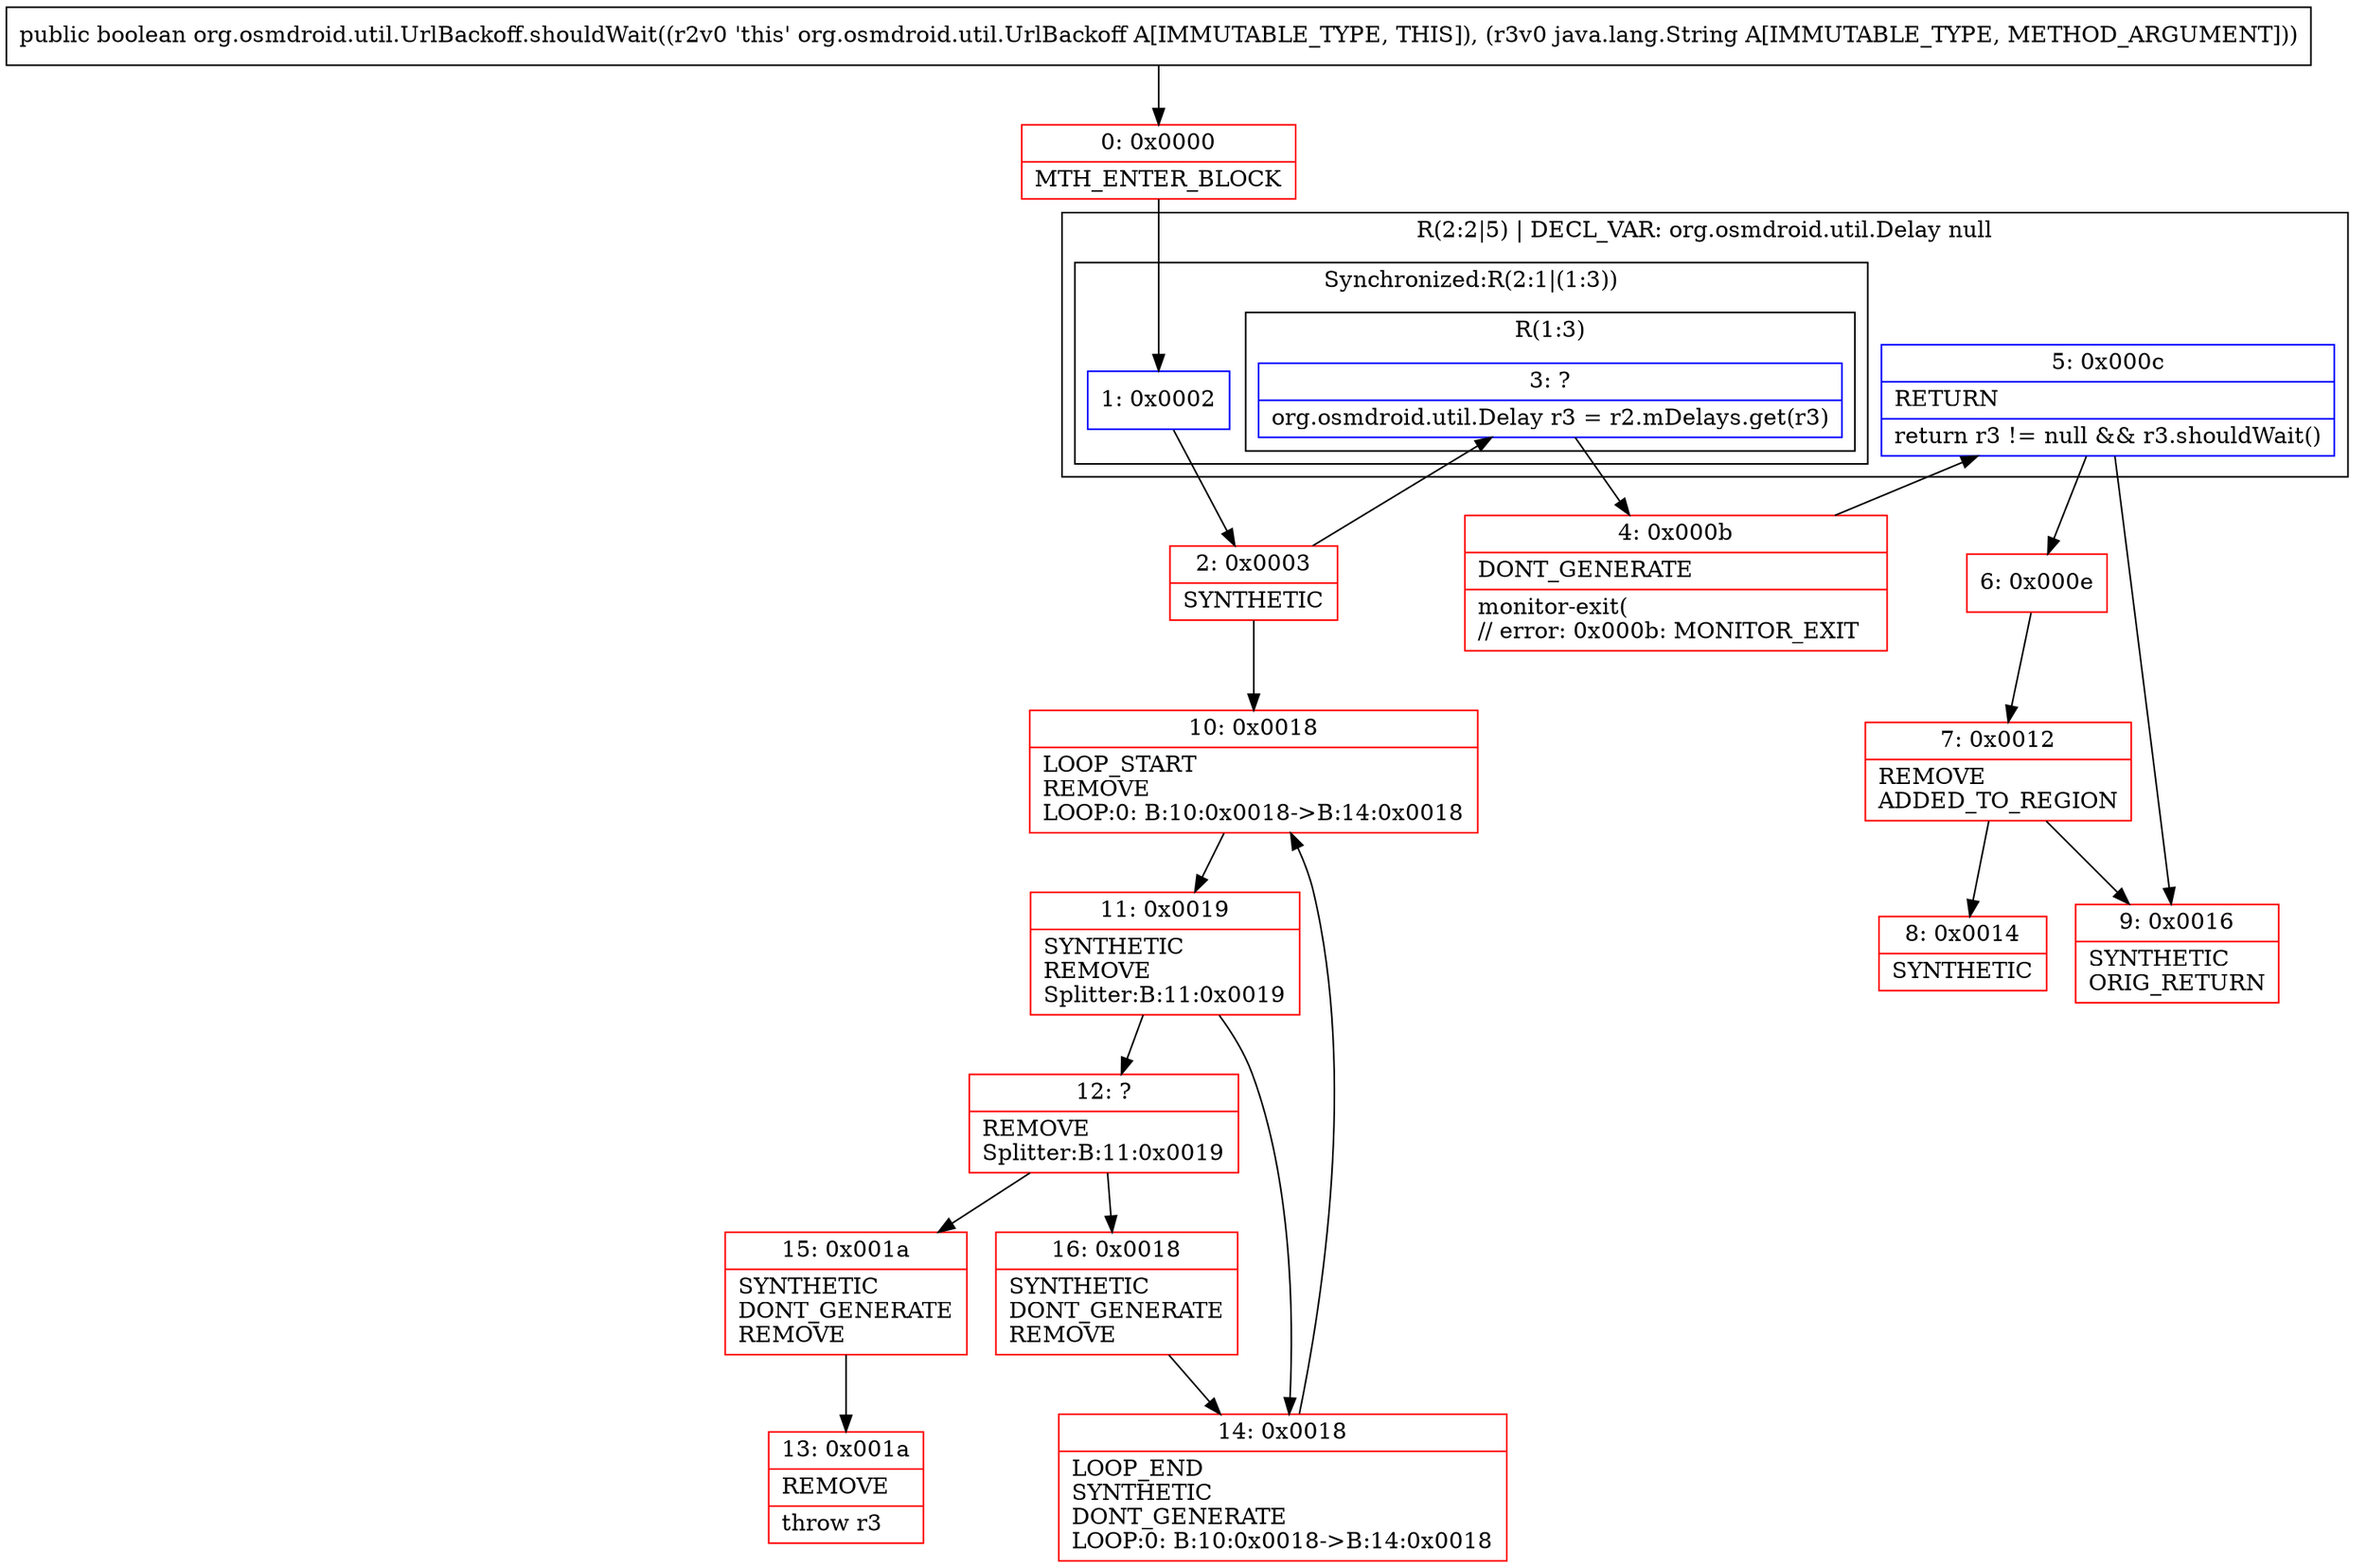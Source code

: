 digraph "CFG fororg.osmdroid.util.UrlBackoff.shouldWait(Ljava\/lang\/String;)Z" {
subgraph cluster_Region_309064898 {
label = "R(2:2|5) | DECL_VAR: org.osmdroid.util.Delay null\l";
node [shape=record,color=blue];
subgraph cluster_SynchronizedRegion_1257239263 {
label = "Synchronized:R(2:1|(1:3))";
node [shape=record,color=blue];
Node_1 [shape=record,label="{1\:\ 0x0002}"];
subgraph cluster_Region_1655518094 {
label = "R(1:3)";
node [shape=record,color=blue];
Node_3 [shape=record,label="{3\:\ ?|org.osmdroid.util.Delay r3 = r2.mDelays.get(r3)\l}"];
}
}
Node_5 [shape=record,label="{5\:\ 0x000c|RETURN\l|return r3 != null && r3.shouldWait()\l}"];
}
Node_0 [shape=record,color=red,label="{0\:\ 0x0000|MTH_ENTER_BLOCK\l}"];
Node_2 [shape=record,color=red,label="{2\:\ 0x0003|SYNTHETIC\l}"];
Node_4 [shape=record,color=red,label="{4\:\ 0x000b|DONT_GENERATE\l|monitor\-exit(\l\/\/ error: 0x000b: MONITOR_EXIT  \l}"];
Node_6 [shape=record,color=red,label="{6\:\ 0x000e}"];
Node_7 [shape=record,color=red,label="{7\:\ 0x0012|REMOVE\lADDED_TO_REGION\l}"];
Node_8 [shape=record,color=red,label="{8\:\ 0x0014|SYNTHETIC\l}"];
Node_9 [shape=record,color=red,label="{9\:\ 0x0016|SYNTHETIC\lORIG_RETURN\l}"];
Node_10 [shape=record,color=red,label="{10\:\ 0x0018|LOOP_START\lREMOVE\lLOOP:0: B:10:0x0018\-\>B:14:0x0018\l}"];
Node_11 [shape=record,color=red,label="{11\:\ 0x0019|SYNTHETIC\lREMOVE\lSplitter:B:11:0x0019\l}"];
Node_12 [shape=record,color=red,label="{12\:\ ?|REMOVE\lSplitter:B:11:0x0019\l}"];
Node_13 [shape=record,color=red,label="{13\:\ 0x001a|REMOVE\l|throw r3\l}"];
Node_14 [shape=record,color=red,label="{14\:\ 0x0018|LOOP_END\lSYNTHETIC\lDONT_GENERATE\lLOOP:0: B:10:0x0018\-\>B:14:0x0018\l}"];
Node_15 [shape=record,color=red,label="{15\:\ 0x001a|SYNTHETIC\lDONT_GENERATE\lREMOVE\l}"];
Node_16 [shape=record,color=red,label="{16\:\ 0x0018|SYNTHETIC\lDONT_GENERATE\lREMOVE\l}"];
MethodNode[shape=record,label="{public boolean org.osmdroid.util.UrlBackoff.shouldWait((r2v0 'this' org.osmdroid.util.UrlBackoff A[IMMUTABLE_TYPE, THIS]), (r3v0 java.lang.String A[IMMUTABLE_TYPE, METHOD_ARGUMENT])) }"];
MethodNode -> Node_0;
Node_1 -> Node_2;
Node_3 -> Node_4;
Node_5 -> Node_6;
Node_5 -> Node_9;
Node_0 -> Node_1;
Node_2 -> Node_3;
Node_2 -> Node_10;
Node_4 -> Node_5;
Node_6 -> Node_7;
Node_7 -> Node_8;
Node_7 -> Node_9;
Node_10 -> Node_11;
Node_11 -> Node_12;
Node_11 -> Node_14;
Node_12 -> Node_15;
Node_12 -> Node_16;
Node_14 -> Node_10;
Node_15 -> Node_13;
Node_16 -> Node_14;
}

